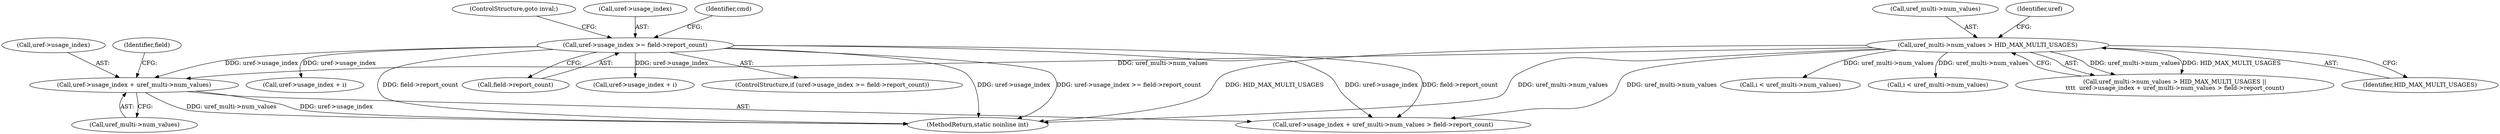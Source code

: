 digraph "0_linux_93a2001bdfd5376c3dc2158653034c20392d15c5@pointer" {
"1000360" [label="(Call,uref->usage_index + uref_multi->num_values)"];
"1000335" [label="(Call,uref->usage_index >= field->report_count)"];
"1000354" [label="(Call,uref_multi->num_values > HID_MAX_MULTI_USAGES)"];
"1000342" [label="(ControlStructure,goto inval;)"];
"1000368" [label="(Identifier,field)"];
"1000465" [label="(Call,i < uref_multi->num_values)"];
"1000336" [label="(Call,uref->usage_index)"];
"1000364" [label="(Call,uref_multi->num_values)"];
"1000361" [label="(Call,uref->usage_index)"];
"1000348" [label="(Identifier,cmd)"];
"1000477" [label="(Call,uref->usage_index + i)"];
"1000354" [label="(Call,uref_multi->num_values > HID_MAX_MULTI_USAGES)"];
"1000362" [label="(Identifier,uref)"];
"1000359" [label="(Call,uref->usage_index + uref_multi->num_values > field->report_count)"];
"1000446" [label="(Call,uref->usage_index + i)"];
"1000360" [label="(Call,uref->usage_index + uref_multi->num_values)"];
"1000355" [label="(Call,uref_multi->num_values)"];
"1000334" [label="(ControlStructure,if (uref->usage_index >= field->report_count))"];
"1000429" [label="(Call,i < uref_multi->num_values)"];
"1000505" [label="(MethodReturn,static noinline int)"];
"1000335" [label="(Call,uref->usage_index >= field->report_count)"];
"1000353" [label="(Call,uref_multi->num_values > HID_MAX_MULTI_USAGES ||\n\t\t\t\t  uref->usage_index + uref_multi->num_values > field->report_count)"];
"1000339" [label="(Call,field->report_count)"];
"1000358" [label="(Identifier,HID_MAX_MULTI_USAGES)"];
"1000360" -> "1000359"  [label="AST: "];
"1000360" -> "1000364"  [label="CFG: "];
"1000361" -> "1000360"  [label="AST: "];
"1000364" -> "1000360"  [label="AST: "];
"1000368" -> "1000360"  [label="CFG: "];
"1000360" -> "1000505"  [label="DDG: uref->usage_index"];
"1000360" -> "1000505"  [label="DDG: uref_multi->num_values"];
"1000335" -> "1000360"  [label="DDG: uref->usage_index"];
"1000354" -> "1000360"  [label="DDG: uref_multi->num_values"];
"1000335" -> "1000334"  [label="AST: "];
"1000335" -> "1000339"  [label="CFG: "];
"1000336" -> "1000335"  [label="AST: "];
"1000339" -> "1000335"  [label="AST: "];
"1000342" -> "1000335"  [label="CFG: "];
"1000348" -> "1000335"  [label="CFG: "];
"1000335" -> "1000505"  [label="DDG: field->report_count"];
"1000335" -> "1000505"  [label="DDG: uref->usage_index"];
"1000335" -> "1000505"  [label="DDG: uref->usage_index >= field->report_count"];
"1000335" -> "1000359"  [label="DDG: uref->usage_index"];
"1000335" -> "1000359"  [label="DDG: field->report_count"];
"1000335" -> "1000446"  [label="DDG: uref->usage_index"];
"1000335" -> "1000477"  [label="DDG: uref->usage_index"];
"1000354" -> "1000353"  [label="AST: "];
"1000354" -> "1000358"  [label="CFG: "];
"1000355" -> "1000354"  [label="AST: "];
"1000358" -> "1000354"  [label="AST: "];
"1000362" -> "1000354"  [label="CFG: "];
"1000353" -> "1000354"  [label="CFG: "];
"1000354" -> "1000505"  [label="DDG: HID_MAX_MULTI_USAGES"];
"1000354" -> "1000505"  [label="DDG: uref_multi->num_values"];
"1000354" -> "1000353"  [label="DDG: uref_multi->num_values"];
"1000354" -> "1000353"  [label="DDG: HID_MAX_MULTI_USAGES"];
"1000354" -> "1000359"  [label="DDG: uref_multi->num_values"];
"1000354" -> "1000429"  [label="DDG: uref_multi->num_values"];
"1000354" -> "1000465"  [label="DDG: uref_multi->num_values"];
}
